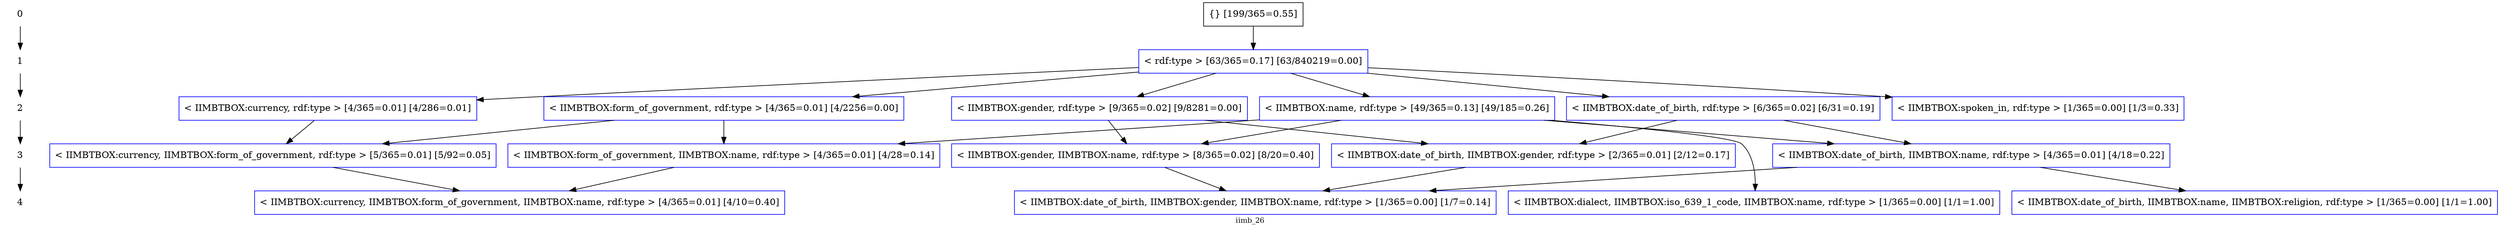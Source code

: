 digraph iimb_26 {
  {
    rank=same;
    node_r0 [label="0", shape="plaintext"];
    node_n97d170e1550eee4afc0af065b78cda302a97674c [color="black", label="{} [199/365=0.55]", shape="rectangle", style="solid"];
  }
  {
    rank=same;
    node_r1 [label="1", shape="plaintext"];
    node_n3c197cb1f6842dc41aa48dc8b9032284bcf39a27 [color="blue", label="< rdf:type > [63/365=0.17] [63/840219=0.00]", shape="rectangle", style="solid"];
  }
  {
    rank=same;
    node_r2 [label="2", shape="plaintext"];
    node_n76925b9967b455dafe672dbc3e6378f92b41ff12 [color="blue", label="< IIMBTBOX:currency, rdf:type > [4/365=0.01] [4/286=0.01]", shape="rectangle", style="solid"];
    node_ncced4fd2310948c307f4c5ae44e6ac2b6e259bad [color="blue", label="< IIMBTBOX:date_of_birth, rdf:type > [6/365=0.02] [6/31=0.19]", shape="rectangle", style="solid"];
    node_n15f21d2766a7b3efdc77592d15d0c984b26f857a [color="blue", label="< IIMBTBOX:form_of_government, rdf:type > [4/365=0.01] [4/2256=0.00]", shape="rectangle", style="solid"];
    node_n66d8b5a077431b2b6237dedbf7cdb3a75d7b2f4c [color="blue", label="< IIMBTBOX:gender, rdf:type > [9/365=0.02] [9/8281=0.00]", shape="rectangle", style="solid"];
    node_n80bb4dd36e016f9285a39311cf8a75356e62accd [color="blue", label="< IIMBTBOX:name, rdf:type > [49/365=0.13] [49/185=0.26]", shape="rectangle", style="solid"];
    node_nd31f85a96ae626525719c53d5d2ba6caca661d18 [color="blue", label="< IIMBTBOX:spoken_in, rdf:type > [1/365=0.00] [1/3=0.33]", shape="rectangle", style="solid"];
  }
  {
    rank=same;
    node_r3 [label="3", shape="plaintext"];
    node_n5dc5ec62dcaf684f5981dd15c9f66d231ad4690f [color="blue", label="< IIMBTBOX:currency, IIMBTBOX:form_of_government, rdf:type > [5/365=0.01] [5/92=0.05]", shape="rectangle", style="solid"];
    node_n9d37a1753a5f3c0d1b0fcff0f4774db88b5f8124 [color="blue", label="< IIMBTBOX:date_of_birth, IIMBTBOX:gender, rdf:type > [2/365=0.01] [2/12=0.17]", shape="rectangle", style="solid"];
    node_n6d997bf3f65f6b45c1669f7b901ff9408ded48b4 [color="blue", label="< IIMBTBOX:date_of_birth, IIMBTBOX:name, rdf:type > [4/365=0.01] [4/18=0.22]", shape="rectangle", style="solid"];
    node_nbb55f02aee32bdf6f24e750b78acc7b8f71f48d7 [color="blue", label="< IIMBTBOX:form_of_government, IIMBTBOX:name, rdf:type > [4/365=0.01] [4/28=0.14]", shape="rectangle", style="solid"];
    node_nb6bb00779966ea30ad14fb580c15644aa366a1f9 [color="blue", label="< IIMBTBOX:gender, IIMBTBOX:name, rdf:type > [8/365=0.02] [8/20=0.40]", shape="rectangle", style="solid"];
  }
  {
    rank=same;
    node_r4 [label="4", shape="plaintext"];
    node_n28f8faafcd7cb766a92477453758733bea20a2a7 [color="blue", label="< IIMBTBOX:currency, IIMBTBOX:form_of_government, IIMBTBOX:name, rdf:type > [4/365=0.01] [4/10=0.40]", shape="rectangle", style="solid"];
    node_n9a01af8b9f9e680022fb7cacc76d2740a3dbec58 [color="blue", label="< IIMBTBOX:date_of_birth, IIMBTBOX:gender, IIMBTBOX:name, rdf:type > [1/365=0.00] [1/7=0.14]", shape="rectangle", style="solid"];
    node_n8f2063dc4fe45b1d78e45034f1ebd10c77dae981 [color="blue", label="< IIMBTBOX:date_of_birth, IIMBTBOX:name, IIMBTBOX:religion, rdf:type > [1/365=0.00] [1/1=1.00]", shape="rectangle", style="solid"];
    node_nf18fcbf00b067f7d2a088f8952a6c9e040998eb3 [color="blue", label="< IIMBTBOX:dialect, IIMBTBOX:iso_639_1_code, IIMBTBOX:name, rdf:type > [1/365=0.00] [1/1=1.00]", shape="rectangle", style="solid"];
  }


  node_r0 -> node_r1 ;
  node_r1 -> node_r2 ;
  node_r2 -> node_r3 ;
  node_r3 -> node_r4 ;

  node_n5dc5ec62dcaf684f5981dd15c9f66d231ad4690f -> node_n28f8faafcd7cb766a92477453758733bea20a2a7 [color="black", style="solid"];
  node_nbb55f02aee32bdf6f24e750b78acc7b8f71f48d7 -> node_n28f8faafcd7cb766a92477453758733bea20a2a7 [color="black", style="solid"];
  node_n76925b9967b455dafe672dbc3e6378f92b41ff12 -> node_n5dc5ec62dcaf684f5981dd15c9f66d231ad4690f [color="black", style="solid"];
  node_n15f21d2766a7b3efdc77592d15d0c984b26f857a -> node_n5dc5ec62dcaf684f5981dd15c9f66d231ad4690f [color="black", style="solid"];
  node_n3c197cb1f6842dc41aa48dc8b9032284bcf39a27 -> node_n76925b9967b455dafe672dbc3e6378f92b41ff12 [color="black", style="solid"];
  node_n9d37a1753a5f3c0d1b0fcff0f4774db88b5f8124 -> node_n9a01af8b9f9e680022fb7cacc76d2740a3dbec58 [color="black", style="solid"];
  node_n6d997bf3f65f6b45c1669f7b901ff9408ded48b4 -> node_n9a01af8b9f9e680022fb7cacc76d2740a3dbec58 [color="black", style="solid"];
  node_nb6bb00779966ea30ad14fb580c15644aa366a1f9 -> node_n9a01af8b9f9e680022fb7cacc76d2740a3dbec58 [color="black", style="solid"];
  node_ncced4fd2310948c307f4c5ae44e6ac2b6e259bad -> node_n9d37a1753a5f3c0d1b0fcff0f4774db88b5f8124 [color="black", style="solid"];
  node_n66d8b5a077431b2b6237dedbf7cdb3a75d7b2f4c -> node_n9d37a1753a5f3c0d1b0fcff0f4774db88b5f8124 [color="black", style="solid"];
  node_n6d997bf3f65f6b45c1669f7b901ff9408ded48b4 -> node_n8f2063dc4fe45b1d78e45034f1ebd10c77dae981 [color="black", style="solid"];
  node_ncced4fd2310948c307f4c5ae44e6ac2b6e259bad -> node_n6d997bf3f65f6b45c1669f7b901ff9408ded48b4 [color="black", style="solid"];
  node_n80bb4dd36e016f9285a39311cf8a75356e62accd -> node_n6d997bf3f65f6b45c1669f7b901ff9408ded48b4 [color="black", style="solid"];
  node_n3c197cb1f6842dc41aa48dc8b9032284bcf39a27 -> node_ncced4fd2310948c307f4c5ae44e6ac2b6e259bad [color="black", style="solid"];
  node_n80bb4dd36e016f9285a39311cf8a75356e62accd -> node_nf18fcbf00b067f7d2a088f8952a6c9e040998eb3 [color="black", style="solid"];
  node_n15f21d2766a7b3efdc77592d15d0c984b26f857a -> node_nbb55f02aee32bdf6f24e750b78acc7b8f71f48d7 [color="black", style="solid"];
  node_n80bb4dd36e016f9285a39311cf8a75356e62accd -> node_nbb55f02aee32bdf6f24e750b78acc7b8f71f48d7 [color="black", style="solid"];
  node_n3c197cb1f6842dc41aa48dc8b9032284bcf39a27 -> node_n15f21d2766a7b3efdc77592d15d0c984b26f857a [color="black", style="solid"];
  node_n66d8b5a077431b2b6237dedbf7cdb3a75d7b2f4c -> node_nb6bb00779966ea30ad14fb580c15644aa366a1f9 [color="black", style="solid"];
  node_n80bb4dd36e016f9285a39311cf8a75356e62accd -> node_nb6bb00779966ea30ad14fb580c15644aa366a1f9 [color="black", style="solid"];
  node_n3c197cb1f6842dc41aa48dc8b9032284bcf39a27 -> node_n66d8b5a077431b2b6237dedbf7cdb3a75d7b2f4c [color="black", style="solid"];
  node_n3c197cb1f6842dc41aa48dc8b9032284bcf39a27 -> node_n80bb4dd36e016f9285a39311cf8a75356e62accd [color="black", style="solid"];
  node_n3c197cb1f6842dc41aa48dc8b9032284bcf39a27 -> node_nd31f85a96ae626525719c53d5d2ba6caca661d18 [color="black", style="solid"];
  node_n97d170e1550eee4afc0af065b78cda302a97674c -> node_n3c197cb1f6842dc41aa48dc8b9032284bcf39a27 [color="black", style="solid"];

  charset="UTF-8"
  fontsize="11.0"
  label="iimb_26"
  overlap="false"
}
